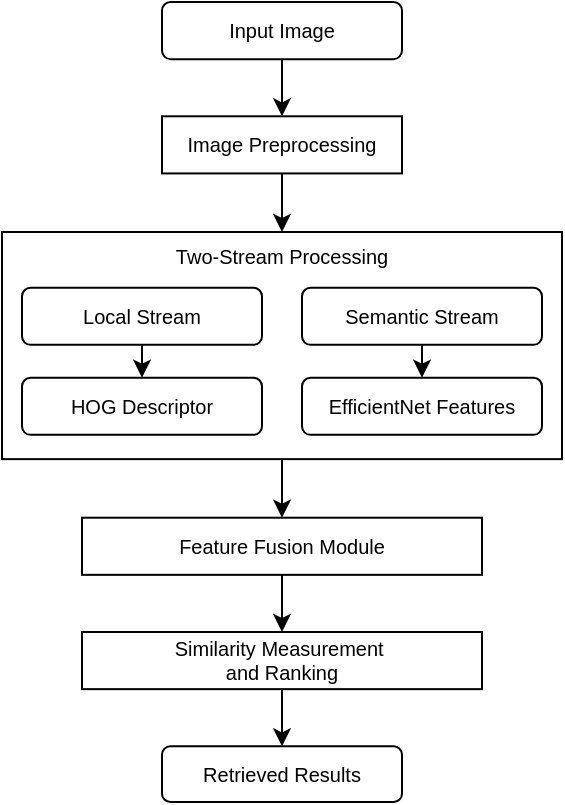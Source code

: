 <mxfile version="26.1.0">
  <diagram name="CBIR System Architecture" id="S-0bKFMH3jOqiqkQE8cs">
    <mxGraphModel dx="1002" dy="531" grid="1" gridSize="10" guides="1" tooltips="1" connect="1" arrows="1" fold="1" page="1" pageScale="1" pageWidth="827" pageHeight="1169" math="0" shadow="0">
      <root>
        <mxCell id="0" />
        <mxCell id="1" parent="0" />
        <mxCell id="0YmC3L3jLY-4lqqq2FHN-2" value="" style="group;fontSize=10;strokeWidth=1;" vertex="1" connectable="0" parent="1">
          <mxGeometry x="280" y="120" width="280" height="400" as="geometry" />
        </mxCell>
        <mxCell id="2SeL0Gn1fTy4U4uI-d4s-10" style="edgeStyle=orthogonalEdgeStyle;rounded=0;orthogonalLoop=1;jettySize=auto;html=1;exitX=0.5;exitY=1;exitDx=0;exitDy=0;entryX=0.5;entryY=0;entryDx=0;entryDy=0;strokeWidth=1;fontStyle=0;fontSize=10;" parent="0YmC3L3jLY-4lqqq2FHN-2" source="Cbja1di_zOioqlzYBnRs-15" target="Cbja1di_zOioqlzYBnRs-16" edge="1">
          <mxGeometry relative="1" as="geometry" />
        </mxCell>
        <mxCell id="Cbja1di_zOioqlzYBnRs-15" value="&lt;span style=&quot;text-wrap-mode: nowrap;&quot;&gt;Two-Stream Processing&lt;/span&gt;" style="rounded=0;whiteSpace=wrap;html=1;verticalAlign=top;fontStyle=0;fontSize=10;strokeWidth=1;" parent="0YmC3L3jLY-4lqqq2FHN-2" vertex="1">
          <mxGeometry y="115" width="280" height="113.571" as="geometry" />
        </mxCell>
        <mxCell id="2SeL0Gn1fTy4U4uI-d4s-12" style="edgeStyle=orthogonalEdgeStyle;rounded=0;orthogonalLoop=1;jettySize=auto;html=1;exitX=0.5;exitY=1;exitDx=0;exitDy=0;entryX=0.5;entryY=0;entryDx=0;entryDy=0;strokeWidth=1;fontStyle=0;fontSize=10;" parent="0YmC3L3jLY-4lqqq2FHN-2" source="Cbja1di_zOioqlzYBnRs-1" target="Cbja1di_zOioqlzYBnRs-2" edge="1">
          <mxGeometry relative="1" as="geometry" />
        </mxCell>
        <mxCell id="Cbja1di_zOioqlzYBnRs-1" value="Input Image" style="rounded=1;whiteSpace=wrap;html=1;fontStyle=0;fontSize=10;strokeWidth=1;" parent="0YmC3L3jLY-4lqqq2FHN-2" vertex="1">
          <mxGeometry x="80" width="120" height="28.571" as="geometry" />
        </mxCell>
        <mxCell id="2SeL0Gn1fTy4U4uI-d4s-11" style="edgeStyle=orthogonalEdgeStyle;rounded=0;orthogonalLoop=1;jettySize=auto;html=1;exitX=0.5;exitY=1;exitDx=0;exitDy=0;entryX=0.5;entryY=0;entryDx=0;entryDy=0;strokeWidth=1;fontStyle=0;fontSize=10;" parent="0YmC3L3jLY-4lqqq2FHN-2" source="Cbja1di_zOioqlzYBnRs-2" target="Cbja1di_zOioqlzYBnRs-15" edge="1">
          <mxGeometry relative="1" as="geometry" />
        </mxCell>
        <mxCell id="Cbja1di_zOioqlzYBnRs-2" value="Image Preprocessing" style="rounded=0;whiteSpace=wrap;html=1;fontStyle=0;fontSize=10;strokeWidth=1;" parent="0YmC3L3jLY-4lqqq2FHN-2" vertex="1">
          <mxGeometry x="80" y="57.143" width="120" height="28.571" as="geometry" />
        </mxCell>
        <mxCell id="2SeL0Gn1fTy4U4uI-d4s-5" style="edgeStyle=orthogonalEdgeStyle;rounded=0;orthogonalLoop=1;jettySize=auto;html=1;exitX=0.5;exitY=1;exitDx=0;exitDy=0;entryX=0.5;entryY=0;entryDx=0;entryDy=0;strokeWidth=1;fontStyle=0;fontSize=10;" parent="0YmC3L3jLY-4lqqq2FHN-2" source="Cbja1di_zOioqlzYBnRs-4" target="Cbja1di_zOioqlzYBnRs-6" edge="1">
          <mxGeometry relative="1" as="geometry" />
        </mxCell>
        <mxCell id="Cbja1di_zOioqlzYBnRs-4" value="Local Stream" style="rounded=1;whiteSpace=wrap;html=1;fontStyle=0;fontSize=10;strokeWidth=1;" parent="0YmC3L3jLY-4lqqq2FHN-2" vertex="1">
          <mxGeometry x="10" y="142.857" width="120" height="28.571" as="geometry" />
        </mxCell>
        <mxCell id="2SeL0Gn1fTy4U4uI-d4s-6" style="edgeStyle=orthogonalEdgeStyle;rounded=0;orthogonalLoop=1;jettySize=auto;html=1;exitX=0.5;exitY=1;exitDx=0;exitDy=0;entryX=0.5;entryY=0;entryDx=0;entryDy=0;strokeWidth=1;fontStyle=0;fontSize=10;" parent="0YmC3L3jLY-4lqqq2FHN-2" source="Cbja1di_zOioqlzYBnRs-5" target="Cbja1di_zOioqlzYBnRs-7" edge="1">
          <mxGeometry relative="1" as="geometry" />
        </mxCell>
        <mxCell id="Cbja1di_zOioqlzYBnRs-5" value="Semantic Stream" style="rounded=1;whiteSpace=wrap;html=1;fontStyle=0;fontSize=10;strokeWidth=1;" parent="0YmC3L3jLY-4lqqq2FHN-2" vertex="1">
          <mxGeometry x="150" y="142.857" width="120" height="28.571" as="geometry" />
        </mxCell>
        <mxCell id="Cbja1di_zOioqlzYBnRs-6" value="HOG Descriptor" style="rounded=1;whiteSpace=wrap;html=1;fontStyle=0;fontSize=10;strokeWidth=1;" parent="0YmC3L3jLY-4lqqq2FHN-2" vertex="1">
          <mxGeometry x="10" y="187.857" width="120" height="28.571" as="geometry" />
        </mxCell>
        <mxCell id="Cbja1di_zOioqlzYBnRs-7" value="EfficientNet Features" style="rounded=1;whiteSpace=wrap;html=1;fontStyle=0;fontSize=10;strokeWidth=1;" parent="0YmC3L3jLY-4lqqq2FHN-2" vertex="1">
          <mxGeometry x="150" y="187.857" width="120" height="28.571" as="geometry" />
        </mxCell>
        <mxCell id="Cbja1di_zOioqlzYBnRs-12" value="Retrieved Results" style="rounded=1;whiteSpace=wrap;html=1;fontStyle=0;fontSize=10;strokeWidth=1;" parent="0YmC3L3jLY-4lqqq2FHN-2" vertex="1">
          <mxGeometry x="80" y="372.143" width="120" height="27.857" as="geometry" />
        </mxCell>
        <mxCell id="2SeL0Gn1fTy4U4uI-d4s-9" style="edgeStyle=orthogonalEdgeStyle;rounded=0;orthogonalLoop=1;jettySize=auto;html=1;exitX=0.5;exitY=1;exitDx=0;exitDy=0;entryX=0.5;entryY=0;entryDx=0;entryDy=0;strokeWidth=1;fontStyle=0;fontSize=10;" parent="0YmC3L3jLY-4lqqq2FHN-2" source="Cbja1di_zOioqlzYBnRs-16" target="Cbja1di_zOioqlzYBnRs-17" edge="1">
          <mxGeometry relative="1" as="geometry" />
        </mxCell>
        <mxCell id="Cbja1di_zOioqlzYBnRs-16" value="&lt;span style=&quot;text-wrap-mode: nowrap;&quot;&gt;Feature Fusion Module&lt;/span&gt;" style="rounded=0;whiteSpace=wrap;html=1;fontStyle=0;fontSize=10;strokeWidth=1;" parent="0YmC3L3jLY-4lqqq2FHN-2" vertex="1">
          <mxGeometry x="40" y="257.857" width="200" height="28.571" as="geometry" />
        </mxCell>
        <mxCell id="2SeL0Gn1fTy4U4uI-d4s-8" style="edgeStyle=orthogonalEdgeStyle;rounded=0;orthogonalLoop=1;jettySize=auto;html=1;exitX=0.5;exitY=1;exitDx=0;exitDy=0;entryX=0.5;entryY=0;entryDx=0;entryDy=0;strokeWidth=1;fontStyle=0;fontSize=10;" parent="0YmC3L3jLY-4lqqq2FHN-2" source="Cbja1di_zOioqlzYBnRs-17" target="Cbja1di_zOioqlzYBnRs-12" edge="1">
          <mxGeometry relative="1" as="geometry" />
        </mxCell>
        <mxCell id="Cbja1di_zOioqlzYBnRs-17" value="&lt;span style=&quot;text-wrap-mode: nowrap;&quot;&gt;Similarity Measurement&amp;nbsp;&lt;/span&gt;&lt;div&gt;&lt;span style=&quot;text-wrap-mode: nowrap;&quot;&gt;and Ranking&lt;/span&gt;&lt;/div&gt;" style="rounded=0;whiteSpace=wrap;html=1;fontStyle=0;fontSize=10;align=center;strokeWidth=1;" parent="0YmC3L3jLY-4lqqq2FHN-2" vertex="1">
          <mxGeometry x="40" y="315" width="200" height="28.571" as="geometry" />
        </mxCell>
      </root>
    </mxGraphModel>
  </diagram>
</mxfile>
